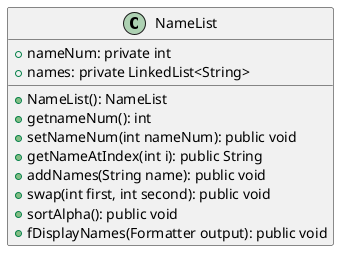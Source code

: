 @startuml
'https://plantuml.com/sequence-diagram
class NameList{
+nameNum: private int
+names: private LinkedList<String>
+NameList(): NameList
+getnameNum(): int
+setNameNum(int nameNum): public void
+getNameAtIndex(int i): public String
+addNames(String name): public void
+swap(int first, int second): public void
+sortAlpha(): public void
+ fDisplayNames(Formatter output): public void

}

@enduml
